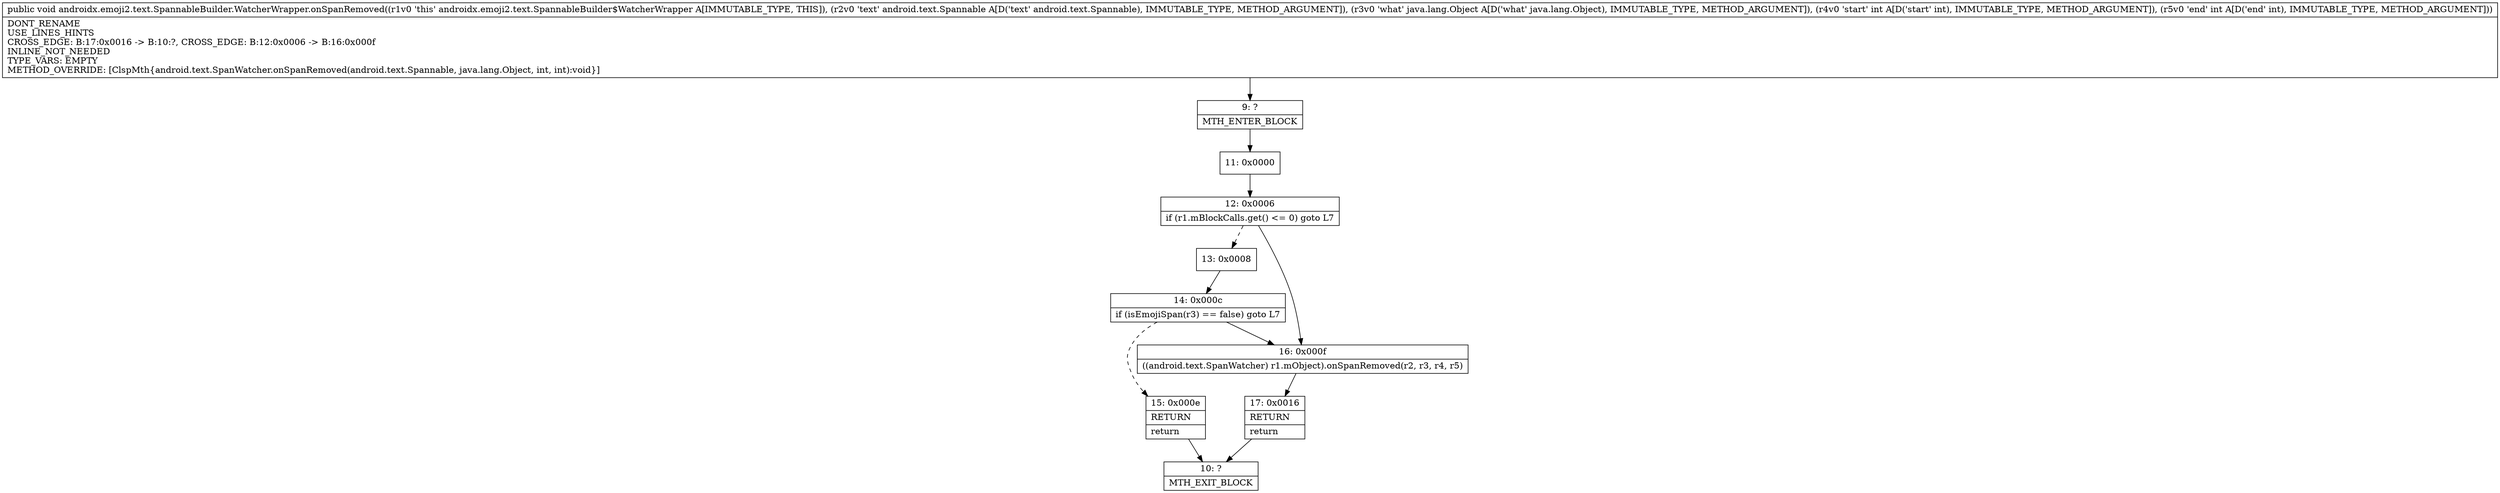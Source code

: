 digraph "CFG forandroidx.emoji2.text.SpannableBuilder.WatcherWrapper.onSpanRemoved(Landroid\/text\/Spannable;Ljava\/lang\/Object;II)V" {
Node_9 [shape=record,label="{9\:\ ?|MTH_ENTER_BLOCK\l}"];
Node_11 [shape=record,label="{11\:\ 0x0000}"];
Node_12 [shape=record,label="{12\:\ 0x0006|if (r1.mBlockCalls.get() \<= 0) goto L7\l}"];
Node_13 [shape=record,label="{13\:\ 0x0008}"];
Node_14 [shape=record,label="{14\:\ 0x000c|if (isEmojiSpan(r3) == false) goto L7\l}"];
Node_15 [shape=record,label="{15\:\ 0x000e|RETURN\l|return\l}"];
Node_10 [shape=record,label="{10\:\ ?|MTH_EXIT_BLOCK\l}"];
Node_16 [shape=record,label="{16\:\ 0x000f|((android.text.SpanWatcher) r1.mObject).onSpanRemoved(r2, r3, r4, r5)\l}"];
Node_17 [shape=record,label="{17\:\ 0x0016|RETURN\l|return\l}"];
MethodNode[shape=record,label="{public void androidx.emoji2.text.SpannableBuilder.WatcherWrapper.onSpanRemoved((r1v0 'this' androidx.emoji2.text.SpannableBuilder$WatcherWrapper A[IMMUTABLE_TYPE, THIS]), (r2v0 'text' android.text.Spannable A[D('text' android.text.Spannable), IMMUTABLE_TYPE, METHOD_ARGUMENT]), (r3v0 'what' java.lang.Object A[D('what' java.lang.Object), IMMUTABLE_TYPE, METHOD_ARGUMENT]), (r4v0 'start' int A[D('start' int), IMMUTABLE_TYPE, METHOD_ARGUMENT]), (r5v0 'end' int A[D('end' int), IMMUTABLE_TYPE, METHOD_ARGUMENT]))  | DONT_RENAME\lUSE_LINES_HINTS\lCROSS_EDGE: B:17:0x0016 \-\> B:10:?, CROSS_EDGE: B:12:0x0006 \-\> B:16:0x000f\lINLINE_NOT_NEEDED\lTYPE_VARS: EMPTY\lMETHOD_OVERRIDE: [ClspMth\{android.text.SpanWatcher.onSpanRemoved(android.text.Spannable, java.lang.Object, int, int):void\}]\l}"];
MethodNode -> Node_9;Node_9 -> Node_11;
Node_11 -> Node_12;
Node_12 -> Node_13[style=dashed];
Node_12 -> Node_16;
Node_13 -> Node_14;
Node_14 -> Node_15[style=dashed];
Node_14 -> Node_16;
Node_15 -> Node_10;
Node_16 -> Node_17;
Node_17 -> Node_10;
}


